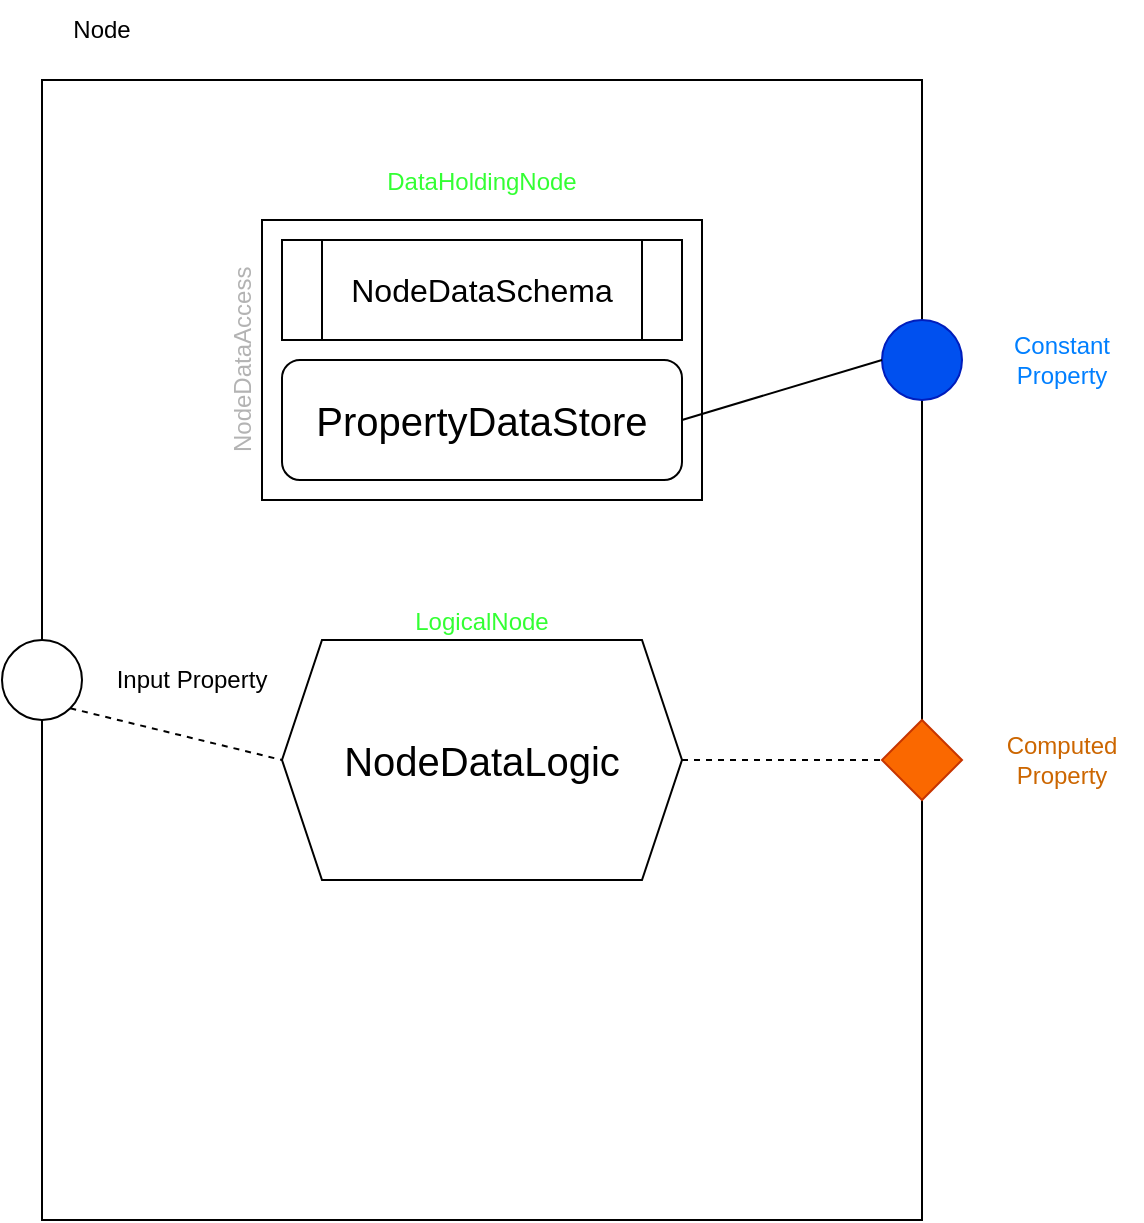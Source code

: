 <mxfile version="24.7.8">
  <diagram name="Page-1" id="fG5IDyBmvOzE_r2AxW1l">
    <mxGraphModel dx="1182" dy="591" grid="1" gridSize="10" guides="1" tooltips="1" connect="1" arrows="1" fold="1" page="1" pageScale="1" pageWidth="1100" pageHeight="850" math="0" shadow="0">
      <root>
        <mxCell id="0" />
        <mxCell id="1" parent="0" />
        <mxCell id="Ur8MNDz23sSShjv3OH9V-23" value="" style="rounded=0;whiteSpace=wrap;html=1;movable=1;resizable=1;rotatable=1;deletable=1;editable=1;locked=0;connectable=1;" vertex="1" parent="1">
          <mxGeometry x="150" y="190" width="220" height="140" as="geometry" />
        </mxCell>
        <mxCell id="Ur8MNDz23sSShjv3OH9V-1" value="" style="rounded=0;whiteSpace=wrap;html=1;fillColor=none;movable=0;resizable=0;rotatable=0;deletable=0;editable=0;locked=1;connectable=0;" vertex="1" parent="1">
          <mxGeometry x="40" y="120" width="440" height="570" as="geometry" />
        </mxCell>
        <mxCell id="Ur8MNDz23sSShjv3OH9V-2" value="Node" style="text;html=1;align=center;verticalAlign=middle;whiteSpace=wrap;rounded=0;" vertex="1" parent="1">
          <mxGeometry x="40" y="80" width="60" height="30" as="geometry" />
        </mxCell>
        <mxCell id="Ur8MNDz23sSShjv3OH9V-5" value="Computed Property" style="text;html=1;align=center;verticalAlign=middle;whiteSpace=wrap;rounded=0;fontColor=#CC6600;" vertex="1" parent="1">
          <mxGeometry x="510" y="440" width="80" height="40" as="geometry" />
        </mxCell>
        <mxCell id="Ur8MNDz23sSShjv3OH9V-6" value="" style="rhombus;whiteSpace=wrap;html=1;fillColor=#fa6800;fontColor=#000000;strokeColor=#C73500;" vertex="1" parent="1">
          <mxGeometry x="460" y="440" width="40" height="40" as="geometry" />
        </mxCell>
        <mxCell id="Ur8MNDz23sSShjv3OH9V-12" value="" style="group" vertex="1" connectable="0" parent="1">
          <mxGeometry x="20" y="400" width="140" height="40" as="geometry" />
        </mxCell>
        <mxCell id="Ur8MNDz23sSShjv3OH9V-3" value="" style="ellipse;whiteSpace=wrap;html=1;aspect=fixed;" vertex="1" parent="Ur8MNDz23sSShjv3OH9V-12">
          <mxGeometry width="40" height="40" as="geometry" />
        </mxCell>
        <mxCell id="Ur8MNDz23sSShjv3OH9V-8" value="Input Property" style="text;html=1;align=center;verticalAlign=middle;whiteSpace=wrap;rounded=0;" vertex="1" parent="Ur8MNDz23sSShjv3OH9V-12">
          <mxGeometry x="50" width="90" height="40" as="geometry" />
        </mxCell>
        <mxCell id="Ur8MNDz23sSShjv3OH9V-13" value="&lt;font style=&quot;font-size: 20px;&quot;&gt;NodeDataLogic&lt;/font&gt;" style="shape=hexagon;perimeter=hexagonPerimeter2;whiteSpace=wrap;html=1;fixedSize=1;" vertex="1" parent="1">
          <mxGeometry x="160" y="400" width="200" height="120" as="geometry" />
        </mxCell>
        <mxCell id="Ur8MNDz23sSShjv3OH9V-16" value="" style="endArrow=none;dashed=1;html=1;rounded=0;entryX=0;entryY=0.5;entryDx=0;entryDy=0;exitX=1;exitY=1;exitDx=0;exitDy=0;" edge="1" parent="1" source="Ur8MNDz23sSShjv3OH9V-3" target="Ur8MNDz23sSShjv3OH9V-13">
          <mxGeometry width="50" height="50" relative="1" as="geometry">
            <mxPoint x="90" y="510" as="sourcePoint" />
            <mxPoint x="140" y="460" as="targetPoint" />
          </mxGeometry>
        </mxCell>
        <mxCell id="Ur8MNDz23sSShjv3OH9V-17" value="" style="endArrow=none;dashed=1;html=1;rounded=0;entryX=0;entryY=0.5;entryDx=0;entryDy=0;exitX=1;exitY=0.5;exitDx=0;exitDy=0;" edge="1" parent="1" source="Ur8MNDz23sSShjv3OH9V-13" target="Ur8MNDz23sSShjv3OH9V-6">
          <mxGeometry width="50" height="50" relative="1" as="geometry">
            <mxPoint x="370" y="480" as="sourcePoint" />
            <mxPoint x="420" y="430" as="targetPoint" />
          </mxGeometry>
        </mxCell>
        <mxCell id="Ur8MNDz23sSShjv3OH9V-20" value="DataHoldingNode" style="text;html=1;align=center;verticalAlign=bottom;whiteSpace=wrap;rounded=0;fontColor=#33FF33;movable=1;resizable=1;rotatable=1;deletable=1;editable=1;locked=0;connectable=1;" vertex="1" parent="1">
          <mxGeometry x="160" y="160" width="200" height="20" as="geometry" />
        </mxCell>
        <mxCell id="Ur8MNDz23sSShjv3OH9V-21" value="LogicalN&lt;span style=&quot;background-color: initial;&quot;&gt;ode&lt;/span&gt;" style="text;html=1;align=center;verticalAlign=bottom;whiteSpace=wrap;rounded=0;fontColor=#33FF33;" vertex="1" parent="1">
          <mxGeometry x="160" y="360" width="200" height="40" as="geometry" />
        </mxCell>
        <mxCell id="Ur8MNDz23sSShjv3OH9V-4" value="" style="ellipse;whiteSpace=wrap;html=1;aspect=fixed;fillColor=#0050ef;fontColor=#ffffff;strokeColor=#001DBC;" vertex="1" parent="1">
          <mxGeometry x="460" y="240" width="40" height="40" as="geometry" />
        </mxCell>
        <mxCell id="Ur8MNDz23sSShjv3OH9V-7" value="Constant&lt;div&gt;Property&lt;/div&gt;" style="text;html=1;align=center;verticalAlign=middle;whiteSpace=wrap;rounded=0;fontColor=#007FFF;" vertex="1" parent="1">
          <mxGeometry x="510" y="240" width="80" height="40" as="geometry" />
        </mxCell>
        <mxCell id="Ur8MNDz23sSShjv3OH9V-9" value="PropertyDataStore" style="rounded=1;whiteSpace=wrap;html=1;fontSize=20;movable=1;resizable=1;rotatable=1;deletable=1;editable=1;locked=0;connectable=1;" vertex="1" parent="1">
          <mxGeometry x="160" y="260" width="200" height="60" as="geometry" />
        </mxCell>
        <mxCell id="Ur8MNDz23sSShjv3OH9V-10" value="" style="endArrow=none;html=1;rounded=0;entryX=0;entryY=0.5;entryDx=0;entryDy=0;exitX=1;exitY=0.5;exitDx=0;exitDy=0;" edge="1" parent="1" source="Ur8MNDz23sSShjv3OH9V-9" target="Ur8MNDz23sSShjv3OH9V-4">
          <mxGeometry width="50" height="50" relative="1" as="geometry">
            <mxPoint x="400" y="260" as="sourcePoint" />
            <mxPoint x="450" y="210" as="targetPoint" />
          </mxGeometry>
        </mxCell>
        <mxCell id="Ur8MNDz23sSShjv3OH9V-22" value="&lt;font style=&quot;font-size: 16px;&quot;&gt;NodeDataSchema&lt;/font&gt;" style="shape=process;whiteSpace=wrap;html=1;backgroundOutline=1;movable=1;resizable=1;rotatable=1;deletable=1;editable=1;locked=0;connectable=1;" vertex="1" parent="1">
          <mxGeometry x="160" y="200" width="200" height="50" as="geometry" />
        </mxCell>
        <mxCell id="Ur8MNDz23sSShjv3OH9V-24" value="NodeDataAccess" style="text;html=1;align=left;verticalAlign=middle;whiteSpace=wrap;rounded=0;textDirection=vertical-lr;direction=east;flipH=0;flipV=0;rotation=180;fontColor=#B3B3B3;movable=1;resizable=1;rotatable=1;deletable=1;editable=1;locked=0;connectable=1;" vertex="1" parent="1">
          <mxGeometry x="90" y="190" width="60" height="140" as="geometry" />
        </mxCell>
      </root>
    </mxGraphModel>
  </diagram>
</mxfile>
